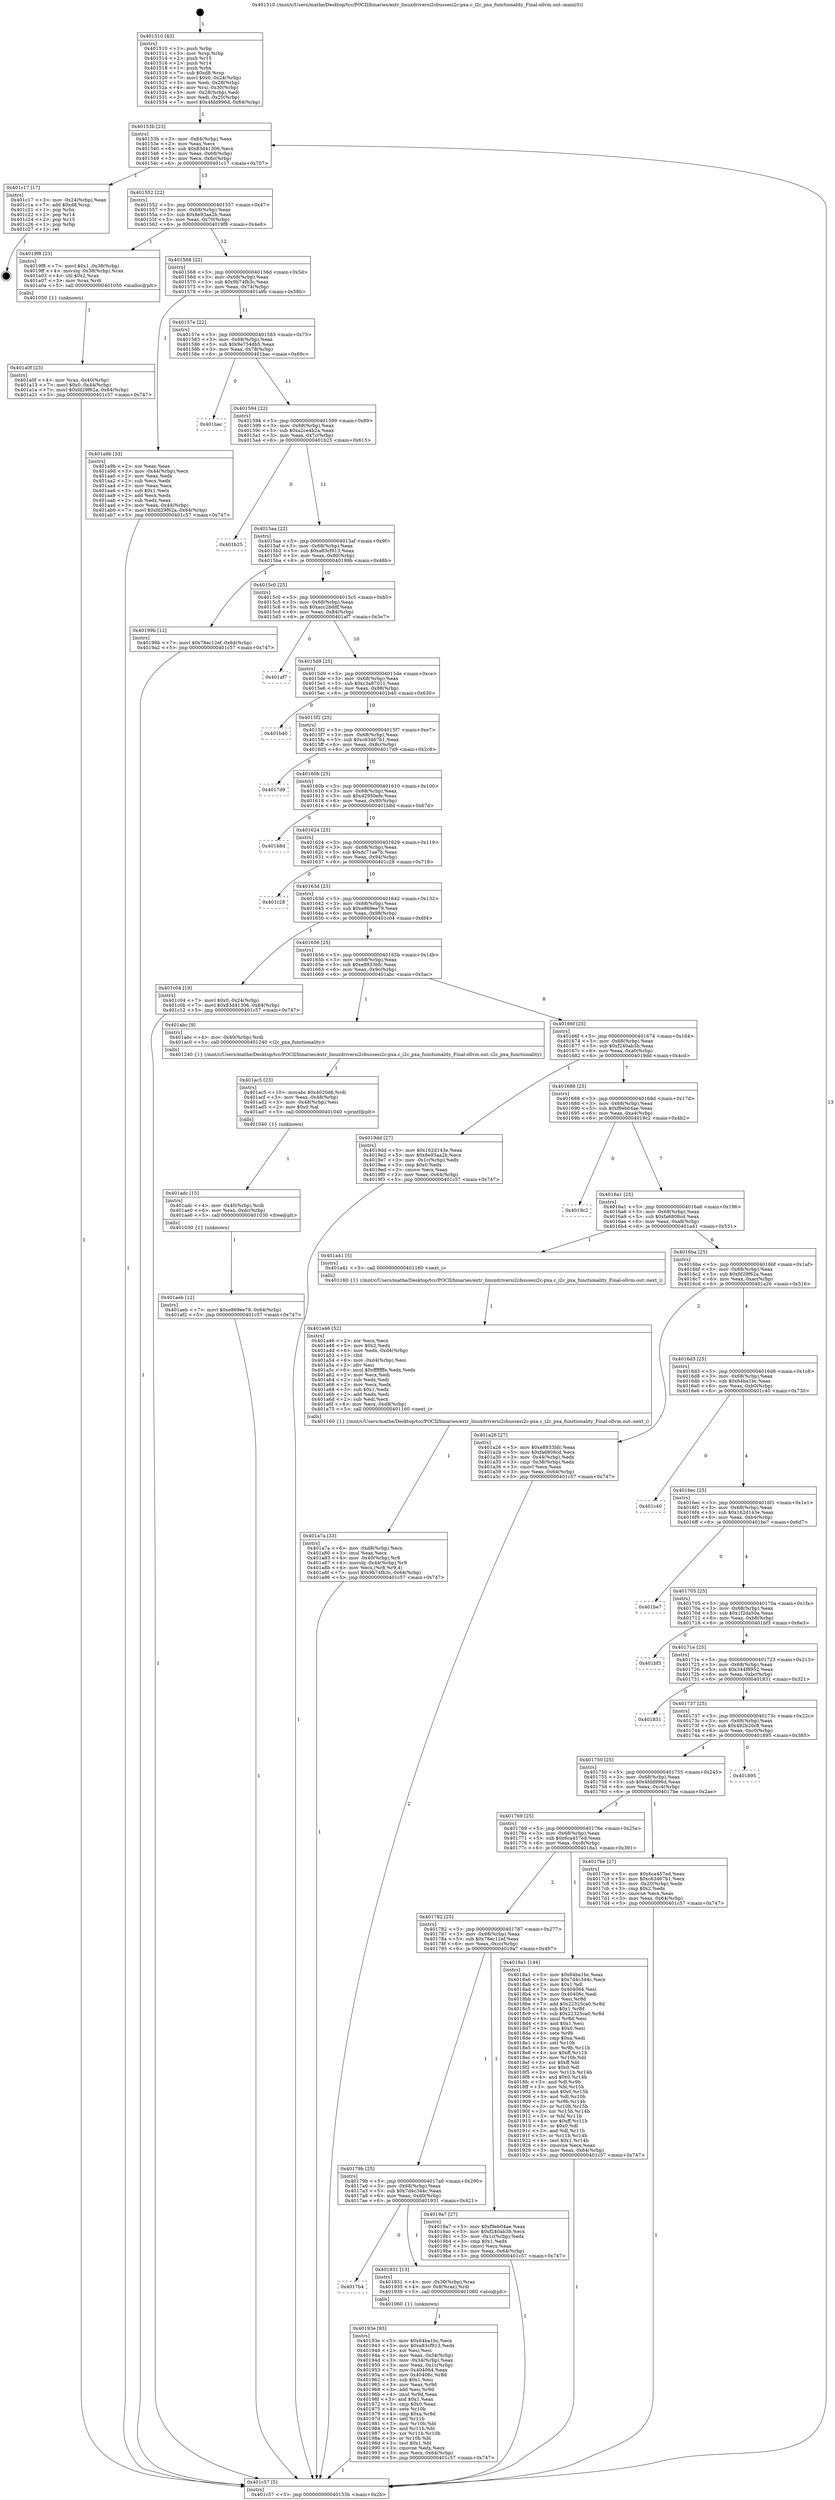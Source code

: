 digraph "0x401510" {
  label = "0x401510 (/mnt/c/Users/mathe/Desktop/tcc/POCII/binaries/extr_linuxdriversi2cbussesi2c-pxa.c_i2c_pxa_functionality_Final-ollvm.out::main(0))"
  labelloc = "t"
  node[shape=record]

  Entry [label="",width=0.3,height=0.3,shape=circle,fillcolor=black,style=filled]
  "0x40153b" [label="{
     0x40153b [23]\l
     | [instrs]\l
     &nbsp;&nbsp;0x40153b \<+3\>: mov -0x64(%rbp),%eax\l
     &nbsp;&nbsp;0x40153e \<+2\>: mov %eax,%ecx\l
     &nbsp;&nbsp;0x401540 \<+6\>: sub $0x83d41306,%ecx\l
     &nbsp;&nbsp;0x401546 \<+3\>: mov %eax,-0x68(%rbp)\l
     &nbsp;&nbsp;0x401549 \<+3\>: mov %ecx,-0x6c(%rbp)\l
     &nbsp;&nbsp;0x40154c \<+6\>: je 0000000000401c17 \<main+0x707\>\l
  }"]
  "0x401c17" [label="{
     0x401c17 [17]\l
     | [instrs]\l
     &nbsp;&nbsp;0x401c17 \<+3\>: mov -0x24(%rbp),%eax\l
     &nbsp;&nbsp;0x401c1a \<+7\>: add $0xd8,%rsp\l
     &nbsp;&nbsp;0x401c21 \<+1\>: pop %rbx\l
     &nbsp;&nbsp;0x401c22 \<+2\>: pop %r14\l
     &nbsp;&nbsp;0x401c24 \<+2\>: pop %r15\l
     &nbsp;&nbsp;0x401c26 \<+1\>: pop %rbp\l
     &nbsp;&nbsp;0x401c27 \<+1\>: ret\l
  }"]
  "0x401552" [label="{
     0x401552 [22]\l
     | [instrs]\l
     &nbsp;&nbsp;0x401552 \<+5\>: jmp 0000000000401557 \<main+0x47\>\l
     &nbsp;&nbsp;0x401557 \<+3\>: mov -0x68(%rbp),%eax\l
     &nbsp;&nbsp;0x40155a \<+5\>: sub $0x8e93aa2b,%eax\l
     &nbsp;&nbsp;0x40155f \<+3\>: mov %eax,-0x70(%rbp)\l
     &nbsp;&nbsp;0x401562 \<+6\>: je 00000000004019f8 \<main+0x4e8\>\l
  }"]
  Exit [label="",width=0.3,height=0.3,shape=circle,fillcolor=black,style=filled,peripheries=2]
  "0x4019f8" [label="{
     0x4019f8 [23]\l
     | [instrs]\l
     &nbsp;&nbsp;0x4019f8 \<+7\>: movl $0x1,-0x38(%rbp)\l
     &nbsp;&nbsp;0x4019ff \<+4\>: movslq -0x38(%rbp),%rax\l
     &nbsp;&nbsp;0x401a03 \<+4\>: shl $0x2,%rax\l
     &nbsp;&nbsp;0x401a07 \<+3\>: mov %rax,%rdi\l
     &nbsp;&nbsp;0x401a0a \<+5\>: call 0000000000401050 \<malloc@plt\>\l
     | [calls]\l
     &nbsp;&nbsp;0x401050 \{1\} (unknown)\l
  }"]
  "0x401568" [label="{
     0x401568 [22]\l
     | [instrs]\l
     &nbsp;&nbsp;0x401568 \<+5\>: jmp 000000000040156d \<main+0x5d\>\l
     &nbsp;&nbsp;0x40156d \<+3\>: mov -0x68(%rbp),%eax\l
     &nbsp;&nbsp;0x401570 \<+5\>: sub $0x9b74fb3c,%eax\l
     &nbsp;&nbsp;0x401575 \<+3\>: mov %eax,-0x74(%rbp)\l
     &nbsp;&nbsp;0x401578 \<+6\>: je 0000000000401a9b \<main+0x58b\>\l
  }"]
  "0x401aeb" [label="{
     0x401aeb [12]\l
     | [instrs]\l
     &nbsp;&nbsp;0x401aeb \<+7\>: movl $0xe869ee79,-0x64(%rbp)\l
     &nbsp;&nbsp;0x401af2 \<+5\>: jmp 0000000000401c57 \<main+0x747\>\l
  }"]
  "0x401a9b" [label="{
     0x401a9b [33]\l
     | [instrs]\l
     &nbsp;&nbsp;0x401a9b \<+2\>: xor %eax,%eax\l
     &nbsp;&nbsp;0x401a9d \<+3\>: mov -0x44(%rbp),%ecx\l
     &nbsp;&nbsp;0x401aa0 \<+2\>: mov %eax,%edx\l
     &nbsp;&nbsp;0x401aa2 \<+2\>: sub %ecx,%edx\l
     &nbsp;&nbsp;0x401aa4 \<+2\>: mov %eax,%ecx\l
     &nbsp;&nbsp;0x401aa6 \<+3\>: sub $0x1,%ecx\l
     &nbsp;&nbsp;0x401aa9 \<+2\>: add %ecx,%edx\l
     &nbsp;&nbsp;0x401aab \<+2\>: sub %edx,%eax\l
     &nbsp;&nbsp;0x401aad \<+3\>: mov %eax,-0x44(%rbp)\l
     &nbsp;&nbsp;0x401ab0 \<+7\>: movl $0xfd29f62a,-0x64(%rbp)\l
     &nbsp;&nbsp;0x401ab7 \<+5\>: jmp 0000000000401c57 \<main+0x747\>\l
  }"]
  "0x40157e" [label="{
     0x40157e [22]\l
     | [instrs]\l
     &nbsp;&nbsp;0x40157e \<+5\>: jmp 0000000000401583 \<main+0x73\>\l
     &nbsp;&nbsp;0x401583 \<+3\>: mov -0x68(%rbp),%eax\l
     &nbsp;&nbsp;0x401586 \<+5\>: sub $0x9e754db5,%eax\l
     &nbsp;&nbsp;0x40158b \<+3\>: mov %eax,-0x78(%rbp)\l
     &nbsp;&nbsp;0x40158e \<+6\>: je 0000000000401bac \<main+0x69c\>\l
  }"]
  "0x401adc" [label="{
     0x401adc [15]\l
     | [instrs]\l
     &nbsp;&nbsp;0x401adc \<+4\>: mov -0x40(%rbp),%rdi\l
     &nbsp;&nbsp;0x401ae0 \<+6\>: mov %eax,-0xdc(%rbp)\l
     &nbsp;&nbsp;0x401ae6 \<+5\>: call 0000000000401030 \<free@plt\>\l
     | [calls]\l
     &nbsp;&nbsp;0x401030 \{1\} (unknown)\l
  }"]
  "0x401bac" [label="{
     0x401bac\l
  }", style=dashed]
  "0x401594" [label="{
     0x401594 [22]\l
     | [instrs]\l
     &nbsp;&nbsp;0x401594 \<+5\>: jmp 0000000000401599 \<main+0x89\>\l
     &nbsp;&nbsp;0x401599 \<+3\>: mov -0x68(%rbp),%eax\l
     &nbsp;&nbsp;0x40159c \<+5\>: sub $0xa2ce4b2a,%eax\l
     &nbsp;&nbsp;0x4015a1 \<+3\>: mov %eax,-0x7c(%rbp)\l
     &nbsp;&nbsp;0x4015a4 \<+6\>: je 0000000000401b25 \<main+0x615\>\l
  }"]
  "0x401ac5" [label="{
     0x401ac5 [23]\l
     | [instrs]\l
     &nbsp;&nbsp;0x401ac5 \<+10\>: movabs $0x4020d6,%rdi\l
     &nbsp;&nbsp;0x401acf \<+3\>: mov %eax,-0x48(%rbp)\l
     &nbsp;&nbsp;0x401ad2 \<+3\>: mov -0x48(%rbp),%esi\l
     &nbsp;&nbsp;0x401ad5 \<+2\>: mov $0x0,%al\l
     &nbsp;&nbsp;0x401ad7 \<+5\>: call 0000000000401040 \<printf@plt\>\l
     | [calls]\l
     &nbsp;&nbsp;0x401040 \{1\} (unknown)\l
  }"]
  "0x401b25" [label="{
     0x401b25\l
  }", style=dashed]
  "0x4015aa" [label="{
     0x4015aa [22]\l
     | [instrs]\l
     &nbsp;&nbsp;0x4015aa \<+5\>: jmp 00000000004015af \<main+0x9f\>\l
     &nbsp;&nbsp;0x4015af \<+3\>: mov -0x68(%rbp),%eax\l
     &nbsp;&nbsp;0x4015b2 \<+5\>: sub $0xa83cf913,%eax\l
     &nbsp;&nbsp;0x4015b7 \<+3\>: mov %eax,-0x80(%rbp)\l
     &nbsp;&nbsp;0x4015ba \<+6\>: je 000000000040199b \<main+0x48b\>\l
  }"]
  "0x401a7a" [label="{
     0x401a7a [33]\l
     | [instrs]\l
     &nbsp;&nbsp;0x401a7a \<+6\>: mov -0xd8(%rbp),%ecx\l
     &nbsp;&nbsp;0x401a80 \<+3\>: imul %eax,%ecx\l
     &nbsp;&nbsp;0x401a83 \<+4\>: mov -0x40(%rbp),%r8\l
     &nbsp;&nbsp;0x401a87 \<+4\>: movslq -0x44(%rbp),%r9\l
     &nbsp;&nbsp;0x401a8b \<+4\>: mov %ecx,(%r8,%r9,4)\l
     &nbsp;&nbsp;0x401a8f \<+7\>: movl $0x9b74fb3c,-0x64(%rbp)\l
     &nbsp;&nbsp;0x401a96 \<+5\>: jmp 0000000000401c57 \<main+0x747\>\l
  }"]
  "0x40199b" [label="{
     0x40199b [12]\l
     | [instrs]\l
     &nbsp;&nbsp;0x40199b \<+7\>: movl $0x78ec12ef,-0x64(%rbp)\l
     &nbsp;&nbsp;0x4019a2 \<+5\>: jmp 0000000000401c57 \<main+0x747\>\l
  }"]
  "0x4015c0" [label="{
     0x4015c0 [25]\l
     | [instrs]\l
     &nbsp;&nbsp;0x4015c0 \<+5\>: jmp 00000000004015c5 \<main+0xb5\>\l
     &nbsp;&nbsp;0x4015c5 \<+3\>: mov -0x68(%rbp),%eax\l
     &nbsp;&nbsp;0x4015c8 \<+5\>: sub $0xacc2bddf,%eax\l
     &nbsp;&nbsp;0x4015cd \<+6\>: mov %eax,-0x84(%rbp)\l
     &nbsp;&nbsp;0x4015d3 \<+6\>: je 0000000000401af7 \<main+0x5e7\>\l
  }"]
  "0x401a46" [label="{
     0x401a46 [52]\l
     | [instrs]\l
     &nbsp;&nbsp;0x401a46 \<+2\>: xor %ecx,%ecx\l
     &nbsp;&nbsp;0x401a48 \<+5\>: mov $0x2,%edx\l
     &nbsp;&nbsp;0x401a4d \<+6\>: mov %edx,-0xd4(%rbp)\l
     &nbsp;&nbsp;0x401a53 \<+1\>: cltd\l
     &nbsp;&nbsp;0x401a54 \<+6\>: mov -0xd4(%rbp),%esi\l
     &nbsp;&nbsp;0x401a5a \<+2\>: idiv %esi\l
     &nbsp;&nbsp;0x401a5c \<+6\>: imul $0xfffffffe,%edx,%edx\l
     &nbsp;&nbsp;0x401a62 \<+2\>: mov %ecx,%edi\l
     &nbsp;&nbsp;0x401a64 \<+2\>: sub %edx,%edi\l
     &nbsp;&nbsp;0x401a66 \<+2\>: mov %ecx,%edx\l
     &nbsp;&nbsp;0x401a68 \<+3\>: sub $0x1,%edx\l
     &nbsp;&nbsp;0x401a6b \<+2\>: add %edx,%edi\l
     &nbsp;&nbsp;0x401a6d \<+2\>: sub %edi,%ecx\l
     &nbsp;&nbsp;0x401a6f \<+6\>: mov %ecx,-0xd8(%rbp)\l
     &nbsp;&nbsp;0x401a75 \<+5\>: call 0000000000401160 \<next_i\>\l
     | [calls]\l
     &nbsp;&nbsp;0x401160 \{1\} (/mnt/c/Users/mathe/Desktop/tcc/POCII/binaries/extr_linuxdriversi2cbussesi2c-pxa.c_i2c_pxa_functionality_Final-ollvm.out::next_i)\l
  }"]
  "0x401af7" [label="{
     0x401af7\l
  }", style=dashed]
  "0x4015d9" [label="{
     0x4015d9 [25]\l
     | [instrs]\l
     &nbsp;&nbsp;0x4015d9 \<+5\>: jmp 00000000004015de \<main+0xce\>\l
     &nbsp;&nbsp;0x4015de \<+3\>: mov -0x68(%rbp),%eax\l
     &nbsp;&nbsp;0x4015e1 \<+5\>: sub $0xc3a87011,%eax\l
     &nbsp;&nbsp;0x4015e6 \<+6\>: mov %eax,-0x88(%rbp)\l
     &nbsp;&nbsp;0x4015ec \<+6\>: je 0000000000401b40 \<main+0x630\>\l
  }"]
  "0x401a0f" [label="{
     0x401a0f [23]\l
     | [instrs]\l
     &nbsp;&nbsp;0x401a0f \<+4\>: mov %rax,-0x40(%rbp)\l
     &nbsp;&nbsp;0x401a13 \<+7\>: movl $0x0,-0x44(%rbp)\l
     &nbsp;&nbsp;0x401a1a \<+7\>: movl $0xfd29f62a,-0x64(%rbp)\l
     &nbsp;&nbsp;0x401a21 \<+5\>: jmp 0000000000401c57 \<main+0x747\>\l
  }"]
  "0x401b40" [label="{
     0x401b40\l
  }", style=dashed]
  "0x4015f2" [label="{
     0x4015f2 [25]\l
     | [instrs]\l
     &nbsp;&nbsp;0x4015f2 \<+5\>: jmp 00000000004015f7 \<main+0xe7\>\l
     &nbsp;&nbsp;0x4015f7 \<+3\>: mov -0x68(%rbp),%eax\l
     &nbsp;&nbsp;0x4015fa \<+5\>: sub $0xc63467b1,%eax\l
     &nbsp;&nbsp;0x4015ff \<+6\>: mov %eax,-0x8c(%rbp)\l
     &nbsp;&nbsp;0x401605 \<+6\>: je 00000000004017d9 \<main+0x2c9\>\l
  }"]
  "0x40193e" [label="{
     0x40193e [93]\l
     | [instrs]\l
     &nbsp;&nbsp;0x40193e \<+5\>: mov $0x64ba1bc,%ecx\l
     &nbsp;&nbsp;0x401943 \<+5\>: mov $0xa83cf913,%edx\l
     &nbsp;&nbsp;0x401948 \<+2\>: xor %esi,%esi\l
     &nbsp;&nbsp;0x40194a \<+3\>: mov %eax,-0x34(%rbp)\l
     &nbsp;&nbsp;0x40194d \<+3\>: mov -0x34(%rbp),%eax\l
     &nbsp;&nbsp;0x401950 \<+3\>: mov %eax,-0x1c(%rbp)\l
     &nbsp;&nbsp;0x401953 \<+7\>: mov 0x404064,%eax\l
     &nbsp;&nbsp;0x40195a \<+8\>: mov 0x40406c,%r8d\l
     &nbsp;&nbsp;0x401962 \<+3\>: sub $0x1,%esi\l
     &nbsp;&nbsp;0x401965 \<+3\>: mov %eax,%r9d\l
     &nbsp;&nbsp;0x401968 \<+3\>: add %esi,%r9d\l
     &nbsp;&nbsp;0x40196b \<+4\>: imul %r9d,%eax\l
     &nbsp;&nbsp;0x40196f \<+3\>: and $0x1,%eax\l
     &nbsp;&nbsp;0x401972 \<+3\>: cmp $0x0,%eax\l
     &nbsp;&nbsp;0x401975 \<+4\>: sete %r10b\l
     &nbsp;&nbsp;0x401979 \<+4\>: cmp $0xa,%r8d\l
     &nbsp;&nbsp;0x40197d \<+4\>: setl %r11b\l
     &nbsp;&nbsp;0x401981 \<+3\>: mov %r10b,%bl\l
     &nbsp;&nbsp;0x401984 \<+3\>: and %r11b,%bl\l
     &nbsp;&nbsp;0x401987 \<+3\>: xor %r11b,%r10b\l
     &nbsp;&nbsp;0x40198a \<+3\>: or %r10b,%bl\l
     &nbsp;&nbsp;0x40198d \<+3\>: test $0x1,%bl\l
     &nbsp;&nbsp;0x401990 \<+3\>: cmovne %edx,%ecx\l
     &nbsp;&nbsp;0x401993 \<+3\>: mov %ecx,-0x64(%rbp)\l
     &nbsp;&nbsp;0x401996 \<+5\>: jmp 0000000000401c57 \<main+0x747\>\l
  }"]
  "0x4017d9" [label="{
     0x4017d9\l
  }", style=dashed]
  "0x40160b" [label="{
     0x40160b [25]\l
     | [instrs]\l
     &nbsp;&nbsp;0x40160b \<+5\>: jmp 0000000000401610 \<main+0x100\>\l
     &nbsp;&nbsp;0x401610 \<+3\>: mov -0x68(%rbp),%eax\l
     &nbsp;&nbsp;0x401613 \<+5\>: sub $0xd2950efe,%eax\l
     &nbsp;&nbsp;0x401618 \<+6\>: mov %eax,-0x90(%rbp)\l
     &nbsp;&nbsp;0x40161e \<+6\>: je 0000000000401b8d \<main+0x67d\>\l
  }"]
  "0x4017b4" [label="{
     0x4017b4\l
  }", style=dashed]
  "0x401b8d" [label="{
     0x401b8d\l
  }", style=dashed]
  "0x401624" [label="{
     0x401624 [25]\l
     | [instrs]\l
     &nbsp;&nbsp;0x401624 \<+5\>: jmp 0000000000401629 \<main+0x119\>\l
     &nbsp;&nbsp;0x401629 \<+3\>: mov -0x68(%rbp),%eax\l
     &nbsp;&nbsp;0x40162c \<+5\>: sub $0xdc71ae7b,%eax\l
     &nbsp;&nbsp;0x401631 \<+6\>: mov %eax,-0x94(%rbp)\l
     &nbsp;&nbsp;0x401637 \<+6\>: je 0000000000401c28 \<main+0x718\>\l
  }"]
  "0x401931" [label="{
     0x401931 [13]\l
     | [instrs]\l
     &nbsp;&nbsp;0x401931 \<+4\>: mov -0x30(%rbp),%rax\l
     &nbsp;&nbsp;0x401935 \<+4\>: mov 0x8(%rax),%rdi\l
     &nbsp;&nbsp;0x401939 \<+5\>: call 0000000000401060 \<atoi@plt\>\l
     | [calls]\l
     &nbsp;&nbsp;0x401060 \{1\} (unknown)\l
  }"]
  "0x401c28" [label="{
     0x401c28\l
  }", style=dashed]
  "0x40163d" [label="{
     0x40163d [25]\l
     | [instrs]\l
     &nbsp;&nbsp;0x40163d \<+5\>: jmp 0000000000401642 \<main+0x132\>\l
     &nbsp;&nbsp;0x401642 \<+3\>: mov -0x68(%rbp),%eax\l
     &nbsp;&nbsp;0x401645 \<+5\>: sub $0xe869ee79,%eax\l
     &nbsp;&nbsp;0x40164a \<+6\>: mov %eax,-0x98(%rbp)\l
     &nbsp;&nbsp;0x401650 \<+6\>: je 0000000000401c04 \<main+0x6f4\>\l
  }"]
  "0x40179b" [label="{
     0x40179b [25]\l
     | [instrs]\l
     &nbsp;&nbsp;0x40179b \<+5\>: jmp 00000000004017a0 \<main+0x290\>\l
     &nbsp;&nbsp;0x4017a0 \<+3\>: mov -0x68(%rbp),%eax\l
     &nbsp;&nbsp;0x4017a3 \<+5\>: sub $0x7d4c344c,%eax\l
     &nbsp;&nbsp;0x4017a8 \<+6\>: mov %eax,-0xd0(%rbp)\l
     &nbsp;&nbsp;0x4017ae \<+6\>: je 0000000000401931 \<main+0x421\>\l
  }"]
  "0x401c04" [label="{
     0x401c04 [19]\l
     | [instrs]\l
     &nbsp;&nbsp;0x401c04 \<+7\>: movl $0x0,-0x24(%rbp)\l
     &nbsp;&nbsp;0x401c0b \<+7\>: movl $0x83d41306,-0x64(%rbp)\l
     &nbsp;&nbsp;0x401c12 \<+5\>: jmp 0000000000401c57 \<main+0x747\>\l
  }"]
  "0x401656" [label="{
     0x401656 [25]\l
     | [instrs]\l
     &nbsp;&nbsp;0x401656 \<+5\>: jmp 000000000040165b \<main+0x14b\>\l
     &nbsp;&nbsp;0x40165b \<+3\>: mov -0x68(%rbp),%eax\l
     &nbsp;&nbsp;0x40165e \<+5\>: sub $0xe8933bfc,%eax\l
     &nbsp;&nbsp;0x401663 \<+6\>: mov %eax,-0x9c(%rbp)\l
     &nbsp;&nbsp;0x401669 \<+6\>: je 0000000000401abc \<main+0x5ac\>\l
  }"]
  "0x4019a7" [label="{
     0x4019a7 [27]\l
     | [instrs]\l
     &nbsp;&nbsp;0x4019a7 \<+5\>: mov $0xf9eb04ae,%eax\l
     &nbsp;&nbsp;0x4019ac \<+5\>: mov $0xf240ab3b,%ecx\l
     &nbsp;&nbsp;0x4019b1 \<+3\>: mov -0x1c(%rbp),%edx\l
     &nbsp;&nbsp;0x4019b4 \<+3\>: cmp $0x1,%edx\l
     &nbsp;&nbsp;0x4019b7 \<+3\>: cmovl %ecx,%eax\l
     &nbsp;&nbsp;0x4019ba \<+3\>: mov %eax,-0x64(%rbp)\l
     &nbsp;&nbsp;0x4019bd \<+5\>: jmp 0000000000401c57 \<main+0x747\>\l
  }"]
  "0x401abc" [label="{
     0x401abc [9]\l
     | [instrs]\l
     &nbsp;&nbsp;0x401abc \<+4\>: mov -0x40(%rbp),%rdi\l
     &nbsp;&nbsp;0x401ac0 \<+5\>: call 0000000000401240 \<i2c_pxa_functionality\>\l
     | [calls]\l
     &nbsp;&nbsp;0x401240 \{1\} (/mnt/c/Users/mathe/Desktop/tcc/POCII/binaries/extr_linuxdriversi2cbussesi2c-pxa.c_i2c_pxa_functionality_Final-ollvm.out::i2c_pxa_functionality)\l
  }"]
  "0x40166f" [label="{
     0x40166f [25]\l
     | [instrs]\l
     &nbsp;&nbsp;0x40166f \<+5\>: jmp 0000000000401674 \<main+0x164\>\l
     &nbsp;&nbsp;0x401674 \<+3\>: mov -0x68(%rbp),%eax\l
     &nbsp;&nbsp;0x401677 \<+5\>: sub $0xf240ab3b,%eax\l
     &nbsp;&nbsp;0x40167c \<+6\>: mov %eax,-0xa0(%rbp)\l
     &nbsp;&nbsp;0x401682 \<+6\>: je 00000000004019dd \<main+0x4cd\>\l
  }"]
  "0x401782" [label="{
     0x401782 [25]\l
     | [instrs]\l
     &nbsp;&nbsp;0x401782 \<+5\>: jmp 0000000000401787 \<main+0x277\>\l
     &nbsp;&nbsp;0x401787 \<+3\>: mov -0x68(%rbp),%eax\l
     &nbsp;&nbsp;0x40178a \<+5\>: sub $0x78ec12ef,%eax\l
     &nbsp;&nbsp;0x40178f \<+6\>: mov %eax,-0xcc(%rbp)\l
     &nbsp;&nbsp;0x401795 \<+6\>: je 00000000004019a7 \<main+0x497\>\l
  }"]
  "0x4019dd" [label="{
     0x4019dd [27]\l
     | [instrs]\l
     &nbsp;&nbsp;0x4019dd \<+5\>: mov $0x162d143e,%eax\l
     &nbsp;&nbsp;0x4019e2 \<+5\>: mov $0x8e93aa2b,%ecx\l
     &nbsp;&nbsp;0x4019e7 \<+3\>: mov -0x1c(%rbp),%edx\l
     &nbsp;&nbsp;0x4019ea \<+3\>: cmp $0x0,%edx\l
     &nbsp;&nbsp;0x4019ed \<+3\>: cmove %ecx,%eax\l
     &nbsp;&nbsp;0x4019f0 \<+3\>: mov %eax,-0x64(%rbp)\l
     &nbsp;&nbsp;0x4019f3 \<+5\>: jmp 0000000000401c57 \<main+0x747\>\l
  }"]
  "0x401688" [label="{
     0x401688 [25]\l
     | [instrs]\l
     &nbsp;&nbsp;0x401688 \<+5\>: jmp 000000000040168d \<main+0x17d\>\l
     &nbsp;&nbsp;0x40168d \<+3\>: mov -0x68(%rbp),%eax\l
     &nbsp;&nbsp;0x401690 \<+5\>: sub $0xf9eb04ae,%eax\l
     &nbsp;&nbsp;0x401695 \<+6\>: mov %eax,-0xa4(%rbp)\l
     &nbsp;&nbsp;0x40169b \<+6\>: je 00000000004019c2 \<main+0x4b2\>\l
  }"]
  "0x4018a1" [label="{
     0x4018a1 [144]\l
     | [instrs]\l
     &nbsp;&nbsp;0x4018a1 \<+5\>: mov $0x64ba1bc,%eax\l
     &nbsp;&nbsp;0x4018a6 \<+5\>: mov $0x7d4c344c,%ecx\l
     &nbsp;&nbsp;0x4018ab \<+2\>: mov $0x1,%dl\l
     &nbsp;&nbsp;0x4018ad \<+7\>: mov 0x404064,%esi\l
     &nbsp;&nbsp;0x4018b4 \<+7\>: mov 0x40406c,%edi\l
     &nbsp;&nbsp;0x4018bb \<+3\>: mov %esi,%r8d\l
     &nbsp;&nbsp;0x4018be \<+7\>: add $0x22325ca0,%r8d\l
     &nbsp;&nbsp;0x4018c5 \<+4\>: sub $0x1,%r8d\l
     &nbsp;&nbsp;0x4018c9 \<+7\>: sub $0x22325ca0,%r8d\l
     &nbsp;&nbsp;0x4018d0 \<+4\>: imul %r8d,%esi\l
     &nbsp;&nbsp;0x4018d4 \<+3\>: and $0x1,%esi\l
     &nbsp;&nbsp;0x4018d7 \<+3\>: cmp $0x0,%esi\l
     &nbsp;&nbsp;0x4018da \<+4\>: sete %r9b\l
     &nbsp;&nbsp;0x4018de \<+3\>: cmp $0xa,%edi\l
     &nbsp;&nbsp;0x4018e1 \<+4\>: setl %r10b\l
     &nbsp;&nbsp;0x4018e5 \<+3\>: mov %r9b,%r11b\l
     &nbsp;&nbsp;0x4018e8 \<+4\>: xor $0xff,%r11b\l
     &nbsp;&nbsp;0x4018ec \<+3\>: mov %r10b,%bl\l
     &nbsp;&nbsp;0x4018ef \<+3\>: xor $0xff,%bl\l
     &nbsp;&nbsp;0x4018f2 \<+3\>: xor $0x0,%dl\l
     &nbsp;&nbsp;0x4018f5 \<+3\>: mov %r11b,%r14b\l
     &nbsp;&nbsp;0x4018f8 \<+4\>: and $0x0,%r14b\l
     &nbsp;&nbsp;0x4018fc \<+3\>: and %dl,%r9b\l
     &nbsp;&nbsp;0x4018ff \<+3\>: mov %bl,%r15b\l
     &nbsp;&nbsp;0x401902 \<+4\>: and $0x0,%r15b\l
     &nbsp;&nbsp;0x401906 \<+3\>: and %dl,%r10b\l
     &nbsp;&nbsp;0x401909 \<+3\>: or %r9b,%r14b\l
     &nbsp;&nbsp;0x40190c \<+3\>: or %r10b,%r15b\l
     &nbsp;&nbsp;0x40190f \<+3\>: xor %r15b,%r14b\l
     &nbsp;&nbsp;0x401912 \<+3\>: or %bl,%r11b\l
     &nbsp;&nbsp;0x401915 \<+4\>: xor $0xff,%r11b\l
     &nbsp;&nbsp;0x401919 \<+3\>: or $0x0,%dl\l
     &nbsp;&nbsp;0x40191c \<+3\>: and %dl,%r11b\l
     &nbsp;&nbsp;0x40191f \<+3\>: or %r11b,%r14b\l
     &nbsp;&nbsp;0x401922 \<+4\>: test $0x1,%r14b\l
     &nbsp;&nbsp;0x401926 \<+3\>: cmovne %ecx,%eax\l
     &nbsp;&nbsp;0x401929 \<+3\>: mov %eax,-0x64(%rbp)\l
     &nbsp;&nbsp;0x40192c \<+5\>: jmp 0000000000401c57 \<main+0x747\>\l
  }"]
  "0x4019c2" [label="{
     0x4019c2\l
  }", style=dashed]
  "0x4016a1" [label="{
     0x4016a1 [25]\l
     | [instrs]\l
     &nbsp;&nbsp;0x4016a1 \<+5\>: jmp 00000000004016a6 \<main+0x196\>\l
     &nbsp;&nbsp;0x4016a6 \<+3\>: mov -0x68(%rbp),%eax\l
     &nbsp;&nbsp;0x4016a9 \<+5\>: sub $0xfa6808cd,%eax\l
     &nbsp;&nbsp;0x4016ae \<+6\>: mov %eax,-0xa8(%rbp)\l
     &nbsp;&nbsp;0x4016b4 \<+6\>: je 0000000000401a41 \<main+0x531\>\l
  }"]
  "0x401510" [label="{
     0x401510 [43]\l
     | [instrs]\l
     &nbsp;&nbsp;0x401510 \<+1\>: push %rbp\l
     &nbsp;&nbsp;0x401511 \<+3\>: mov %rsp,%rbp\l
     &nbsp;&nbsp;0x401514 \<+2\>: push %r15\l
     &nbsp;&nbsp;0x401516 \<+2\>: push %r14\l
     &nbsp;&nbsp;0x401518 \<+1\>: push %rbx\l
     &nbsp;&nbsp;0x401519 \<+7\>: sub $0xd8,%rsp\l
     &nbsp;&nbsp;0x401520 \<+7\>: movl $0x0,-0x24(%rbp)\l
     &nbsp;&nbsp;0x401527 \<+3\>: mov %edi,-0x28(%rbp)\l
     &nbsp;&nbsp;0x40152a \<+4\>: mov %rsi,-0x30(%rbp)\l
     &nbsp;&nbsp;0x40152e \<+3\>: mov -0x28(%rbp),%edi\l
     &nbsp;&nbsp;0x401531 \<+3\>: mov %edi,-0x20(%rbp)\l
     &nbsp;&nbsp;0x401534 \<+7\>: movl $0x4fdd996d,-0x64(%rbp)\l
  }"]
  "0x401a41" [label="{
     0x401a41 [5]\l
     | [instrs]\l
     &nbsp;&nbsp;0x401a41 \<+5\>: call 0000000000401160 \<next_i\>\l
     | [calls]\l
     &nbsp;&nbsp;0x401160 \{1\} (/mnt/c/Users/mathe/Desktop/tcc/POCII/binaries/extr_linuxdriversi2cbussesi2c-pxa.c_i2c_pxa_functionality_Final-ollvm.out::next_i)\l
  }"]
  "0x4016ba" [label="{
     0x4016ba [25]\l
     | [instrs]\l
     &nbsp;&nbsp;0x4016ba \<+5\>: jmp 00000000004016bf \<main+0x1af\>\l
     &nbsp;&nbsp;0x4016bf \<+3\>: mov -0x68(%rbp),%eax\l
     &nbsp;&nbsp;0x4016c2 \<+5\>: sub $0xfd29f62a,%eax\l
     &nbsp;&nbsp;0x4016c7 \<+6\>: mov %eax,-0xac(%rbp)\l
     &nbsp;&nbsp;0x4016cd \<+6\>: je 0000000000401a26 \<main+0x516\>\l
  }"]
  "0x401c57" [label="{
     0x401c57 [5]\l
     | [instrs]\l
     &nbsp;&nbsp;0x401c57 \<+5\>: jmp 000000000040153b \<main+0x2b\>\l
  }"]
  "0x401a26" [label="{
     0x401a26 [27]\l
     | [instrs]\l
     &nbsp;&nbsp;0x401a26 \<+5\>: mov $0xe8933bfc,%eax\l
     &nbsp;&nbsp;0x401a2b \<+5\>: mov $0xfa6808cd,%ecx\l
     &nbsp;&nbsp;0x401a30 \<+3\>: mov -0x44(%rbp),%edx\l
     &nbsp;&nbsp;0x401a33 \<+3\>: cmp -0x38(%rbp),%edx\l
     &nbsp;&nbsp;0x401a36 \<+3\>: cmovl %ecx,%eax\l
     &nbsp;&nbsp;0x401a39 \<+3\>: mov %eax,-0x64(%rbp)\l
     &nbsp;&nbsp;0x401a3c \<+5\>: jmp 0000000000401c57 \<main+0x747\>\l
  }"]
  "0x4016d3" [label="{
     0x4016d3 [25]\l
     | [instrs]\l
     &nbsp;&nbsp;0x4016d3 \<+5\>: jmp 00000000004016d8 \<main+0x1c8\>\l
     &nbsp;&nbsp;0x4016d8 \<+3\>: mov -0x68(%rbp),%eax\l
     &nbsp;&nbsp;0x4016db \<+5\>: sub $0x64ba1bc,%eax\l
     &nbsp;&nbsp;0x4016e0 \<+6\>: mov %eax,-0xb0(%rbp)\l
     &nbsp;&nbsp;0x4016e6 \<+6\>: je 0000000000401c40 \<main+0x730\>\l
  }"]
  "0x401769" [label="{
     0x401769 [25]\l
     | [instrs]\l
     &nbsp;&nbsp;0x401769 \<+5\>: jmp 000000000040176e \<main+0x25e\>\l
     &nbsp;&nbsp;0x40176e \<+3\>: mov -0x68(%rbp),%eax\l
     &nbsp;&nbsp;0x401771 \<+5\>: sub $0x6ca457ed,%eax\l
     &nbsp;&nbsp;0x401776 \<+6\>: mov %eax,-0xc8(%rbp)\l
     &nbsp;&nbsp;0x40177c \<+6\>: je 00000000004018a1 \<main+0x391\>\l
  }"]
  "0x401c40" [label="{
     0x401c40\l
  }", style=dashed]
  "0x4016ec" [label="{
     0x4016ec [25]\l
     | [instrs]\l
     &nbsp;&nbsp;0x4016ec \<+5\>: jmp 00000000004016f1 \<main+0x1e1\>\l
     &nbsp;&nbsp;0x4016f1 \<+3\>: mov -0x68(%rbp),%eax\l
     &nbsp;&nbsp;0x4016f4 \<+5\>: sub $0x162d143e,%eax\l
     &nbsp;&nbsp;0x4016f9 \<+6\>: mov %eax,-0xb4(%rbp)\l
     &nbsp;&nbsp;0x4016ff \<+6\>: je 0000000000401be7 \<main+0x6d7\>\l
  }"]
  "0x4017be" [label="{
     0x4017be [27]\l
     | [instrs]\l
     &nbsp;&nbsp;0x4017be \<+5\>: mov $0x6ca457ed,%eax\l
     &nbsp;&nbsp;0x4017c3 \<+5\>: mov $0xc63467b1,%ecx\l
     &nbsp;&nbsp;0x4017c8 \<+3\>: mov -0x20(%rbp),%edx\l
     &nbsp;&nbsp;0x4017cb \<+3\>: cmp $0x2,%edx\l
     &nbsp;&nbsp;0x4017ce \<+3\>: cmovne %ecx,%eax\l
     &nbsp;&nbsp;0x4017d1 \<+3\>: mov %eax,-0x64(%rbp)\l
     &nbsp;&nbsp;0x4017d4 \<+5\>: jmp 0000000000401c57 \<main+0x747\>\l
  }"]
  "0x401be7" [label="{
     0x401be7\l
  }", style=dashed]
  "0x401705" [label="{
     0x401705 [25]\l
     | [instrs]\l
     &nbsp;&nbsp;0x401705 \<+5\>: jmp 000000000040170a \<main+0x1fa\>\l
     &nbsp;&nbsp;0x40170a \<+3\>: mov -0x68(%rbp),%eax\l
     &nbsp;&nbsp;0x40170d \<+5\>: sub $0x1f2da50a,%eax\l
     &nbsp;&nbsp;0x401712 \<+6\>: mov %eax,-0xb8(%rbp)\l
     &nbsp;&nbsp;0x401718 \<+6\>: je 0000000000401bf3 \<main+0x6e3\>\l
  }"]
  "0x401750" [label="{
     0x401750 [25]\l
     | [instrs]\l
     &nbsp;&nbsp;0x401750 \<+5\>: jmp 0000000000401755 \<main+0x245\>\l
     &nbsp;&nbsp;0x401755 \<+3\>: mov -0x68(%rbp),%eax\l
     &nbsp;&nbsp;0x401758 \<+5\>: sub $0x4fdd996d,%eax\l
     &nbsp;&nbsp;0x40175d \<+6\>: mov %eax,-0xc4(%rbp)\l
     &nbsp;&nbsp;0x401763 \<+6\>: je 00000000004017be \<main+0x2ae\>\l
  }"]
  "0x401bf3" [label="{
     0x401bf3\l
  }", style=dashed]
  "0x40171e" [label="{
     0x40171e [25]\l
     | [instrs]\l
     &nbsp;&nbsp;0x40171e \<+5\>: jmp 0000000000401723 \<main+0x213\>\l
     &nbsp;&nbsp;0x401723 \<+3\>: mov -0x68(%rbp),%eax\l
     &nbsp;&nbsp;0x401726 \<+5\>: sub $0x344f8952,%eax\l
     &nbsp;&nbsp;0x40172b \<+6\>: mov %eax,-0xbc(%rbp)\l
     &nbsp;&nbsp;0x401731 \<+6\>: je 0000000000401831 \<main+0x321\>\l
  }"]
  "0x401895" [label="{
     0x401895\l
  }", style=dashed]
  "0x401831" [label="{
     0x401831\l
  }", style=dashed]
  "0x401737" [label="{
     0x401737 [25]\l
     | [instrs]\l
     &nbsp;&nbsp;0x401737 \<+5\>: jmp 000000000040173c \<main+0x22c\>\l
     &nbsp;&nbsp;0x40173c \<+3\>: mov -0x68(%rbp),%eax\l
     &nbsp;&nbsp;0x40173f \<+5\>: sub $0x492b20c8,%eax\l
     &nbsp;&nbsp;0x401744 \<+6\>: mov %eax,-0xc0(%rbp)\l
     &nbsp;&nbsp;0x40174a \<+6\>: je 0000000000401895 \<main+0x385\>\l
  }"]
  Entry -> "0x401510" [label=" 1"]
  "0x40153b" -> "0x401c17" [label=" 1"]
  "0x40153b" -> "0x401552" [label=" 13"]
  "0x401c17" -> Exit [label=" 1"]
  "0x401552" -> "0x4019f8" [label=" 1"]
  "0x401552" -> "0x401568" [label=" 12"]
  "0x401c04" -> "0x401c57" [label=" 1"]
  "0x401568" -> "0x401a9b" [label=" 1"]
  "0x401568" -> "0x40157e" [label=" 11"]
  "0x401aeb" -> "0x401c57" [label=" 1"]
  "0x40157e" -> "0x401bac" [label=" 0"]
  "0x40157e" -> "0x401594" [label=" 11"]
  "0x401adc" -> "0x401aeb" [label=" 1"]
  "0x401594" -> "0x401b25" [label=" 0"]
  "0x401594" -> "0x4015aa" [label=" 11"]
  "0x401ac5" -> "0x401adc" [label=" 1"]
  "0x4015aa" -> "0x40199b" [label=" 1"]
  "0x4015aa" -> "0x4015c0" [label=" 10"]
  "0x401abc" -> "0x401ac5" [label=" 1"]
  "0x4015c0" -> "0x401af7" [label=" 0"]
  "0x4015c0" -> "0x4015d9" [label=" 10"]
  "0x401a9b" -> "0x401c57" [label=" 1"]
  "0x4015d9" -> "0x401b40" [label=" 0"]
  "0x4015d9" -> "0x4015f2" [label=" 10"]
  "0x401a7a" -> "0x401c57" [label=" 1"]
  "0x4015f2" -> "0x4017d9" [label=" 0"]
  "0x4015f2" -> "0x40160b" [label=" 10"]
  "0x401a46" -> "0x401a7a" [label=" 1"]
  "0x40160b" -> "0x401b8d" [label=" 0"]
  "0x40160b" -> "0x401624" [label=" 10"]
  "0x401a41" -> "0x401a46" [label=" 1"]
  "0x401624" -> "0x401c28" [label=" 0"]
  "0x401624" -> "0x40163d" [label=" 10"]
  "0x401a26" -> "0x401c57" [label=" 2"]
  "0x40163d" -> "0x401c04" [label=" 1"]
  "0x40163d" -> "0x401656" [label=" 9"]
  "0x4019f8" -> "0x401a0f" [label=" 1"]
  "0x401656" -> "0x401abc" [label=" 1"]
  "0x401656" -> "0x40166f" [label=" 8"]
  "0x4019dd" -> "0x401c57" [label=" 1"]
  "0x40166f" -> "0x4019dd" [label=" 1"]
  "0x40166f" -> "0x401688" [label=" 7"]
  "0x40199b" -> "0x401c57" [label=" 1"]
  "0x401688" -> "0x4019c2" [label=" 0"]
  "0x401688" -> "0x4016a1" [label=" 7"]
  "0x40193e" -> "0x401c57" [label=" 1"]
  "0x4016a1" -> "0x401a41" [label=" 1"]
  "0x4016a1" -> "0x4016ba" [label=" 6"]
  "0x40179b" -> "0x4017b4" [label=" 0"]
  "0x4016ba" -> "0x401a26" [label=" 2"]
  "0x4016ba" -> "0x4016d3" [label=" 4"]
  "0x40179b" -> "0x401931" [label=" 1"]
  "0x4016d3" -> "0x401c40" [label=" 0"]
  "0x4016d3" -> "0x4016ec" [label=" 4"]
  "0x401a0f" -> "0x401c57" [label=" 1"]
  "0x4016ec" -> "0x401be7" [label=" 0"]
  "0x4016ec" -> "0x401705" [label=" 4"]
  "0x401782" -> "0x40179b" [label=" 1"]
  "0x401705" -> "0x401bf3" [label=" 0"]
  "0x401705" -> "0x40171e" [label=" 4"]
  "0x4019a7" -> "0x401c57" [label=" 1"]
  "0x40171e" -> "0x401831" [label=" 0"]
  "0x40171e" -> "0x401737" [label=" 4"]
  "0x4018a1" -> "0x401c57" [label=" 1"]
  "0x401737" -> "0x401895" [label=" 0"]
  "0x401737" -> "0x401750" [label=" 4"]
  "0x401782" -> "0x4019a7" [label=" 1"]
  "0x401750" -> "0x4017be" [label=" 1"]
  "0x401750" -> "0x401769" [label=" 3"]
  "0x4017be" -> "0x401c57" [label=" 1"]
  "0x401510" -> "0x40153b" [label=" 1"]
  "0x401c57" -> "0x40153b" [label=" 13"]
  "0x401931" -> "0x40193e" [label=" 1"]
  "0x401769" -> "0x4018a1" [label=" 1"]
  "0x401769" -> "0x401782" [label=" 2"]
}
